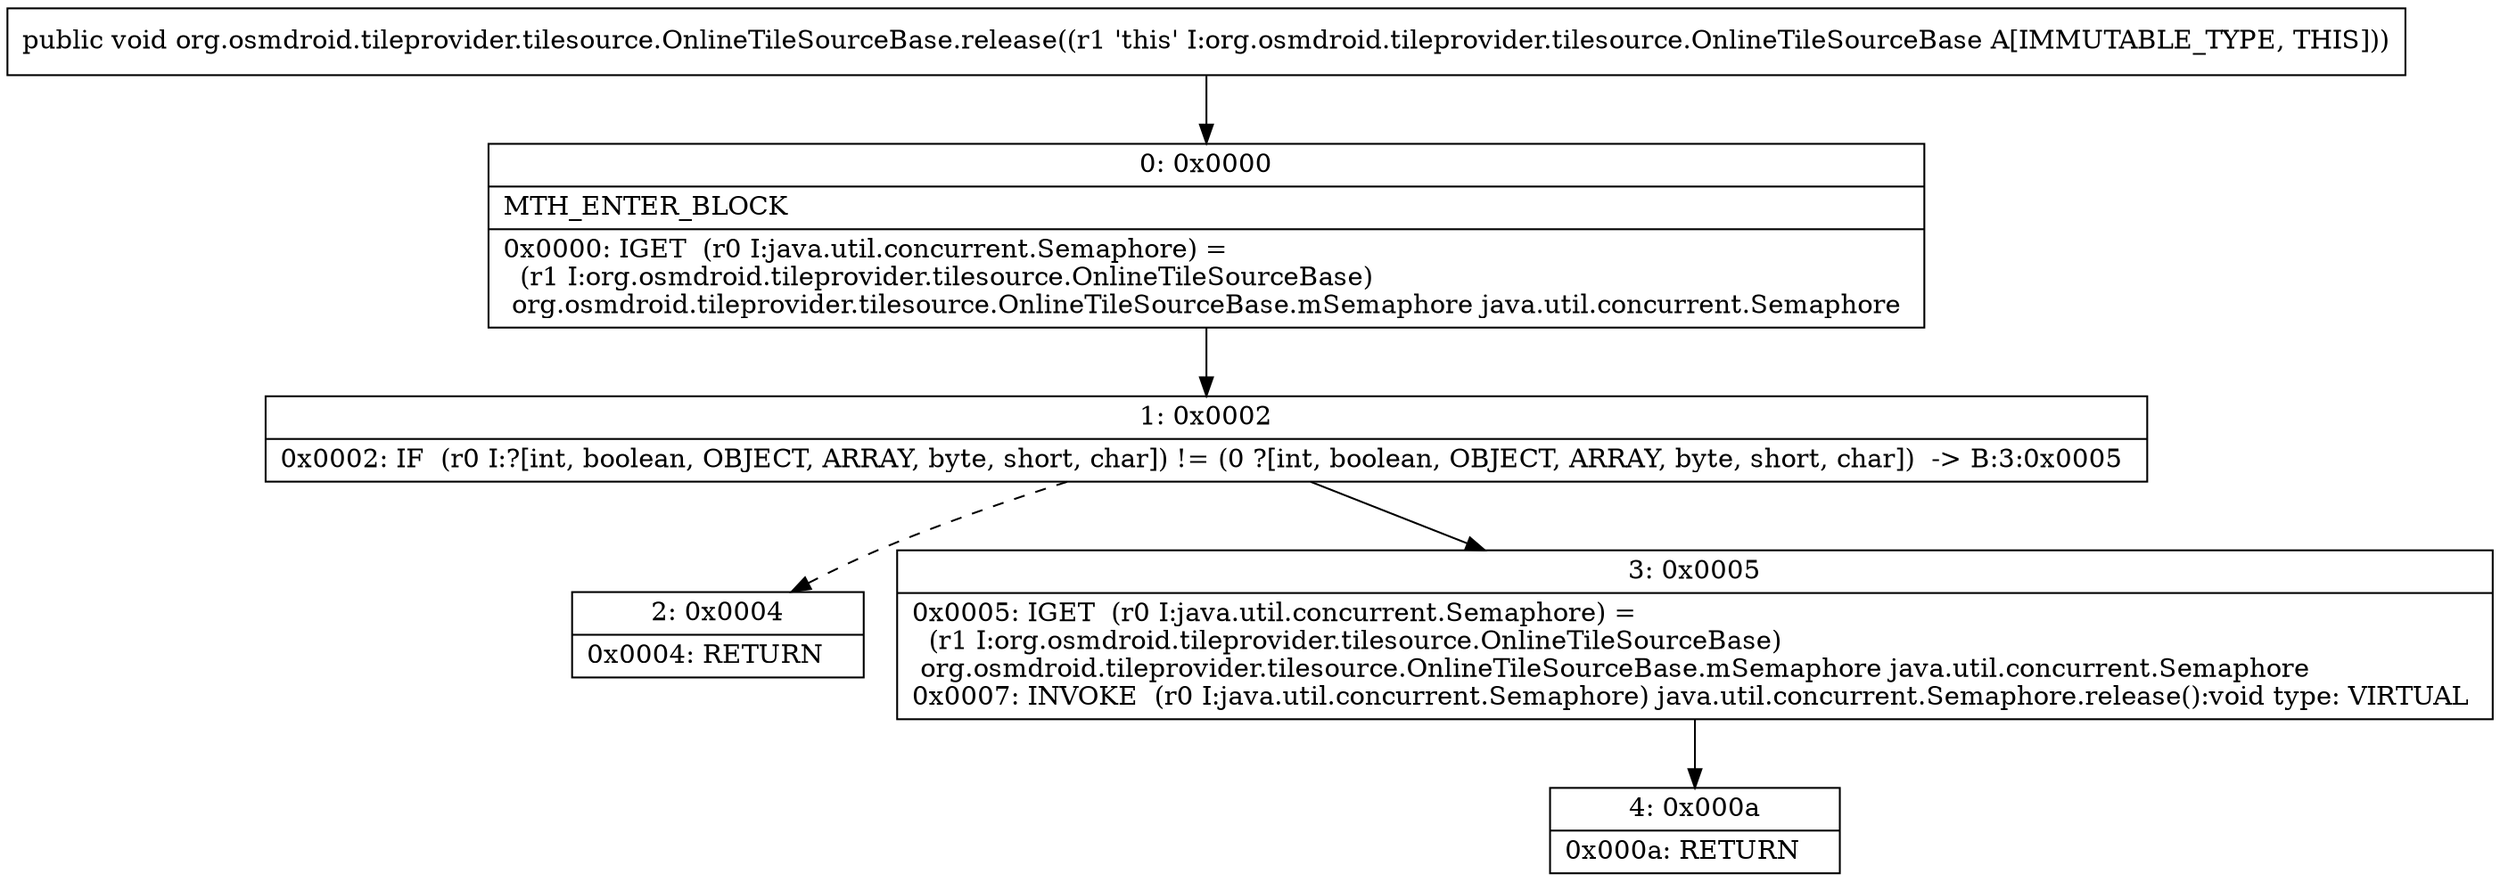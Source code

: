 digraph "CFG fororg.osmdroid.tileprovider.tilesource.OnlineTileSourceBase.release()V" {
Node_0 [shape=record,label="{0\:\ 0x0000|MTH_ENTER_BLOCK\l|0x0000: IGET  (r0 I:java.util.concurrent.Semaphore) = \l  (r1 I:org.osmdroid.tileprovider.tilesource.OnlineTileSourceBase)\l org.osmdroid.tileprovider.tilesource.OnlineTileSourceBase.mSemaphore java.util.concurrent.Semaphore \l}"];
Node_1 [shape=record,label="{1\:\ 0x0002|0x0002: IF  (r0 I:?[int, boolean, OBJECT, ARRAY, byte, short, char]) != (0 ?[int, boolean, OBJECT, ARRAY, byte, short, char])  \-\> B:3:0x0005 \l}"];
Node_2 [shape=record,label="{2\:\ 0x0004|0x0004: RETURN   \l}"];
Node_3 [shape=record,label="{3\:\ 0x0005|0x0005: IGET  (r0 I:java.util.concurrent.Semaphore) = \l  (r1 I:org.osmdroid.tileprovider.tilesource.OnlineTileSourceBase)\l org.osmdroid.tileprovider.tilesource.OnlineTileSourceBase.mSemaphore java.util.concurrent.Semaphore \l0x0007: INVOKE  (r0 I:java.util.concurrent.Semaphore) java.util.concurrent.Semaphore.release():void type: VIRTUAL \l}"];
Node_4 [shape=record,label="{4\:\ 0x000a|0x000a: RETURN   \l}"];
MethodNode[shape=record,label="{public void org.osmdroid.tileprovider.tilesource.OnlineTileSourceBase.release((r1 'this' I:org.osmdroid.tileprovider.tilesource.OnlineTileSourceBase A[IMMUTABLE_TYPE, THIS])) }"];
MethodNode -> Node_0;
Node_0 -> Node_1;
Node_1 -> Node_2[style=dashed];
Node_1 -> Node_3;
Node_3 -> Node_4;
}

